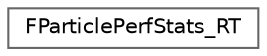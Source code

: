 digraph "Graphical Class Hierarchy"
{
 // INTERACTIVE_SVG=YES
 // LATEX_PDF_SIZE
  bgcolor="transparent";
  edge [fontname=Helvetica,fontsize=10,labelfontname=Helvetica,labelfontsize=10];
  node [fontname=Helvetica,fontsize=10,shape=box,height=0.2,width=0.4];
  rankdir="LR";
  Node0 [id="Node000000",label="FParticlePerfStats_RT",height=0.2,width=0.4,color="grey40", fillcolor="white", style="filled",URL="$df/d83/structFParticlePerfStats__RT.html",tooltip="Stats gathered on the render thread."];
}
